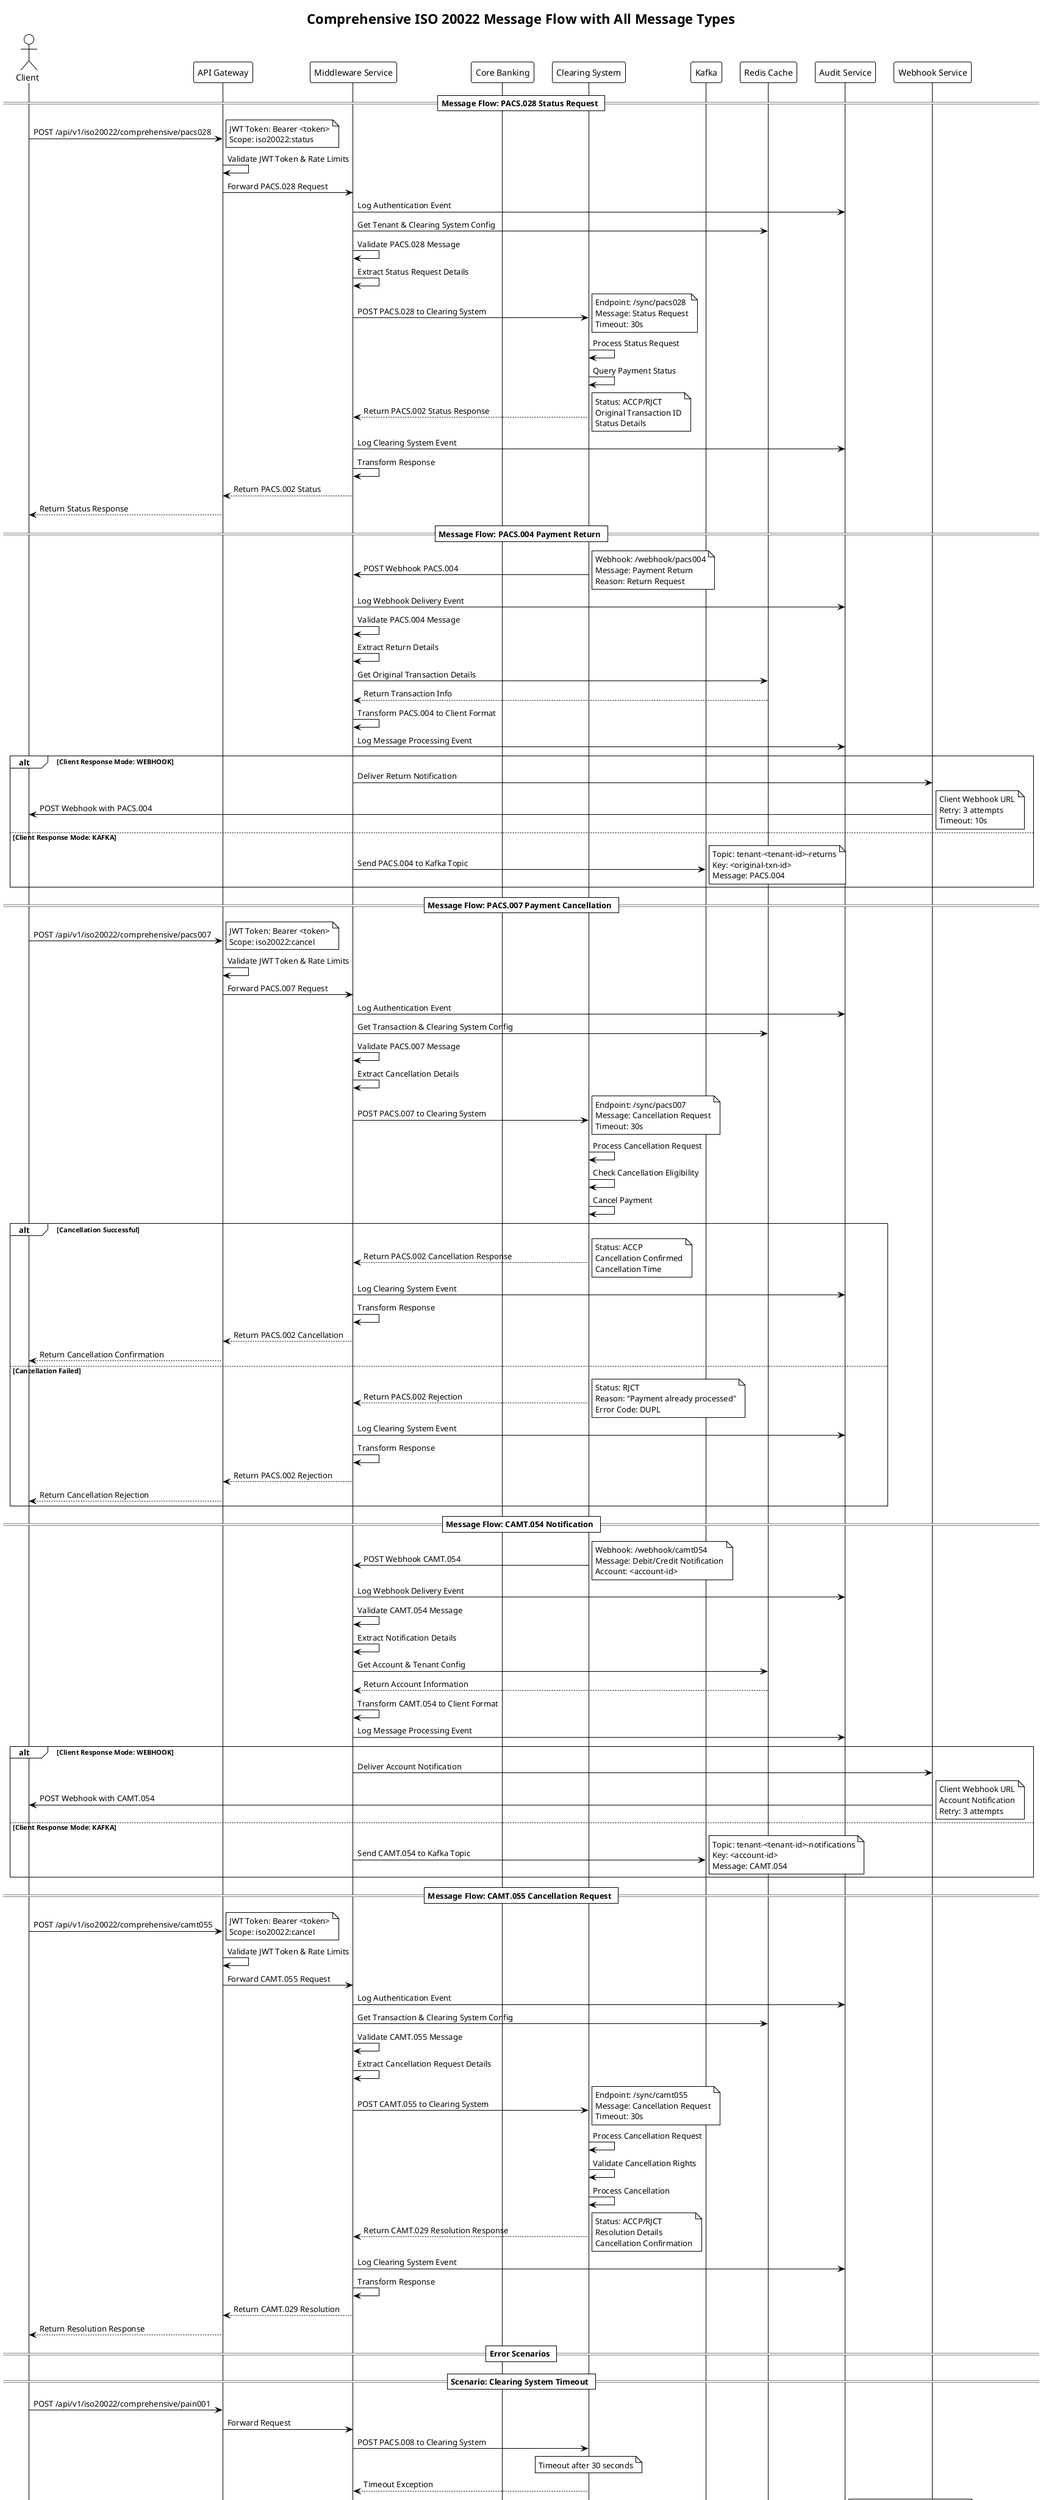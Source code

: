 @startuml COMPREHENSIVE_ISO20022_FLOW
!theme plain
title Comprehensive ISO 20022 Message Flow with All Message Types

actor Client as C
participant "API Gateway" as AG
participant "Middleware Service" as MS
participant "Core Banking" as CB
participant "Clearing System" as CS
participant "Kafka" as K
participant "Redis Cache" as RC
participant "Audit Service" as AS
participant "Webhook Service" as WS

== Message Flow: PACS.028 Status Request ==

C -> AG: POST /api/v1/iso20022/comprehensive/pacs028
note right: JWT Token: Bearer <token>\nScope: iso20022:status

AG -> AG: Validate JWT Token & Rate Limits
AG -> MS: Forward PACS.028 Request

MS -> AS: Log Authentication Event
MS -> RC: Get Tenant & Clearing System Config
MS -> MS: Validate PACS.028 Message
MS -> MS: Extract Status Request Details

MS -> CS: POST PACS.028 to Clearing System
note right: Endpoint: /sync/pacs028\nMessage: Status Request\nTimeout: 30s

CS -> CS: Process Status Request
CS -> CS: Query Payment Status
CS --> MS: Return PACS.002 Status Response
note right: Status: ACCP/RJCT\nOriginal Transaction ID\nStatus Details

MS -> AS: Log Clearing System Event
MS -> MS: Transform Response
MS --> AG: Return PACS.002 Status
AG --> C: Return Status Response

== Message Flow: PACS.004 Payment Return ==

CS -> MS: POST Webhook PACS.004
note right: Webhook: /webhook/pacs004\nMessage: Payment Return\nReason: Return Request

MS -> AS: Log Webhook Delivery Event
MS -> MS: Validate PACS.004 Message
MS -> MS: Extract Return Details

MS -> RC: Get Original Transaction Details
RC --> MS: Return Transaction Info

MS -> MS: Transform PACS.004 to Client Format
MS -> AS: Log Message Processing Event

alt Client Response Mode: WEBHOOK
    MS -> WS: Deliver Return Notification
    WS -> C: POST Webhook with PACS.004
    note right: Client Webhook URL\nRetry: 3 attempts\nTimeout: 10s
    
else Client Response Mode: KAFKA
    MS -> K: Send PACS.004 to Kafka Topic
    note right: Topic: tenant-<tenant-id>-returns\nKey: <original-txn-id>\nMessage: PACS.004
end

== Message Flow: PACS.007 Payment Cancellation ==

C -> AG: POST /api/v1/iso20022/comprehensive/pacs007
note right: JWT Token: Bearer <token>\nScope: iso20022:cancel

AG -> AG: Validate JWT Token & Rate Limits
AG -> MS: Forward PACS.007 Request

MS -> AS: Log Authentication Event
MS -> RC: Get Transaction & Clearing System Config
MS -> MS: Validate PACS.007 Message
MS -> MS: Extract Cancellation Details

MS -> CS: POST PACS.007 to Clearing System
note right: Endpoint: /sync/pacs007\nMessage: Cancellation Request\nTimeout: 30s

CS -> CS: Process Cancellation Request
CS -> CS: Check Cancellation Eligibility
CS -> CS: Cancel Payment

alt Cancellation Successful
    CS --> MS: Return PACS.002 Cancellation Response
    note right: Status: ACCP\nCancellation Confirmed\nCancellation Time
    
    MS -> AS: Log Clearing System Event
    MS -> MS: Transform Response
    MS --> AG: Return PACS.002 Cancellation
    AG --> C: Return Cancellation Confirmation
    
else Cancellation Failed
    CS --> MS: Return PACS.002 Rejection
    note right: Status: RJCT\nReason: "Payment already processed"\nError Code: DUPL
    
    MS -> AS: Log Clearing System Event
    MS -> MS: Transform Response
    MS --> AG: Return PACS.002 Rejection
    AG --> C: Return Cancellation Rejection
end

== Message Flow: CAMT.054 Notification ==

CS -> MS: POST Webhook CAMT.054
note right: Webhook: /webhook/camt054\nMessage: Debit/Credit Notification\nAccount: <account-id>

MS -> AS: Log Webhook Delivery Event
MS -> MS: Validate CAMT.054 Message
MS -> MS: Extract Notification Details

MS -> RC: Get Account & Tenant Config
RC --> MS: Return Account Information

MS -> MS: Transform CAMT.054 to Client Format
MS -> AS: Log Message Processing Event

alt Client Response Mode: WEBHOOK
    MS -> WS: Deliver Account Notification
    WS -> C: POST Webhook with CAMT.054
    note right: Client Webhook URL\nAccount Notification\nRetry: 3 attempts
    
else Client Response Mode: KAFKA
    MS -> K: Send CAMT.054 to Kafka Topic
    note right: Topic: tenant-<tenant-id>-notifications\nKey: <account-id>\nMessage: CAMT.054
end

== Message Flow: CAMT.055 Cancellation Request ==

C -> AG: POST /api/v1/iso20022/comprehensive/camt055
note right: JWT Token: Bearer <token>\nScope: iso20022:cancel

AG -> AG: Validate JWT Token & Rate Limits
AG -> MS: Forward CAMT.055 Request

MS -> AS: Log Authentication Event
MS -> RC: Get Transaction & Clearing System Config
MS -> MS: Validate CAMT.055 Message
MS -> MS: Extract Cancellation Request Details

MS -> CS: POST CAMT.055 to Clearing System
note right: Endpoint: /sync/camt055\nMessage: Cancellation Request\nTimeout: 30s

CS -> CS: Process Cancellation Request
CS -> CS: Validate Cancellation Rights
CS -> CS: Process Cancellation

CS --> MS: Return CAMT.029 Resolution Response
note right: Status: ACCP/RJCT\nResolution Details\nCancellation Confirmation

MS -> AS: Log Clearing System Event
MS -> MS: Transform Response
MS --> AG: Return CAMT.029 Resolution
AG --> C: Return Resolution Response

== Error Scenarios ==

== Scenario: Clearing System Timeout ==

C -> AG: POST /api/v1/iso20022/comprehensive/pain001
AG -> MS: Forward Request
MS -> CS: POST PACS.008 to Clearing System

note over CS: Timeout after 30 seconds

CS --> MS: Timeout Exception
MS -> AS: Log Clearing System Event
note right: Event: CLEARING_SYSTEM\nAction: PAYMENT_PROCESSING\nSuccess: false\nError: "Timeout"

MS -> MS: Apply Retry Logic
note right: Retry: 3 attempts\nBackoff: Exponential\nMax Wait: 5s

MS -> CS: Retry PACS.008 Request

alt Retry Successful
    CS --> MS: Return PACS.002 Response
    MS -> AS: Log Clearing System Event
    note right: Event: CLEARING_SYSTEM\nAction: PAYMENT_PROCESSING\nSuccess: true\nRetry: true
    
    MS --> AG: Return Success Response
    AG --> C: Return PAIN.002 Response
    
else All Retries Failed
    MS -> AS: Log Clearing System Event
    note right: Event: CLEARING_SYSTEM\nAction: PAYMENT_PROCESSING\nSuccess: false\nError: "All retries failed"
    
    MS -> K: Send to Dead Letter Queue
    note right: Topic: failed-payments.dlq\nKey: <correlation-id>\nMessage: Original PACS.008
    
    MS --> AG: Return Error Response
    AG --> C: Return 500 Internal Server Error
    note right: Status: 500\nError: "Payment processing failed"\nCorrelation ID: <id>
end

== Scenario: Circuit Breaker Activation ==

C -> AG: POST /api/v1/iso20022/comprehensive/pain001
AG -> AG: Check Circuit Breaker State

alt Circuit Breaker OPEN
    AG -> AS: Log Circuit Breaker Event
    note right: Event: CIRCUIT_BREAKER\nAction: REQUEST_BLOCKED\nState: OPEN\nService: clearing-system
    
    AG --> C: Return 503 Service Unavailable
    note right: Status: 503\nMessage: "Service temporarily unavailable"\nRetry After: 30s\nFallback: true
    
else Circuit Breaker CLOSED
    AG -> MS: Forward Request
    MS -> CS: POST PACS.008 to Clearing System
    
    CS --> MS: Return Error Response
    note right: Status: 500\nError: "Internal server error"
    
    MS -> AS: Log Clearing System Event
    note right: Event: CLEARING_SYSTEM\nAction: PAYMENT_PROCESSING\nSuccess: false\nError: "Internal server error"
    
    MS --> AG: Return Error Response
    AG -> AG: Update Circuit Breaker Metrics
    note right: Failure Rate: 60%\nThreshold: 50%\nState: OPEN
    
    AG --> C: Return 500 Internal Server Error
end

== Security & Monitoring Features ==

note over C,AS
Security Mechanisms:
- JWT Token Authentication with Scopes
- Rate Limiting (100 req/sec per user)
- Circuit Breaker Protection
- Message Encryption (AES-GCM)
- Digital Signatures (RSA)
- Input Validation & Sanitization
- CORS Protection
- Request/Response Headers
- Correlation ID Tracking
- Comprehensive Audit Logging
- Webhook Signature Verification
- Timeout Management
- Retry Logic with Exponential Backoff
- Dead Letter Queue for Failed Messages
- Health Checks & Monitoring
- Metrics Collection (Prometheus)
- Distributed Tracing (Jaeger)
end note

@enduml